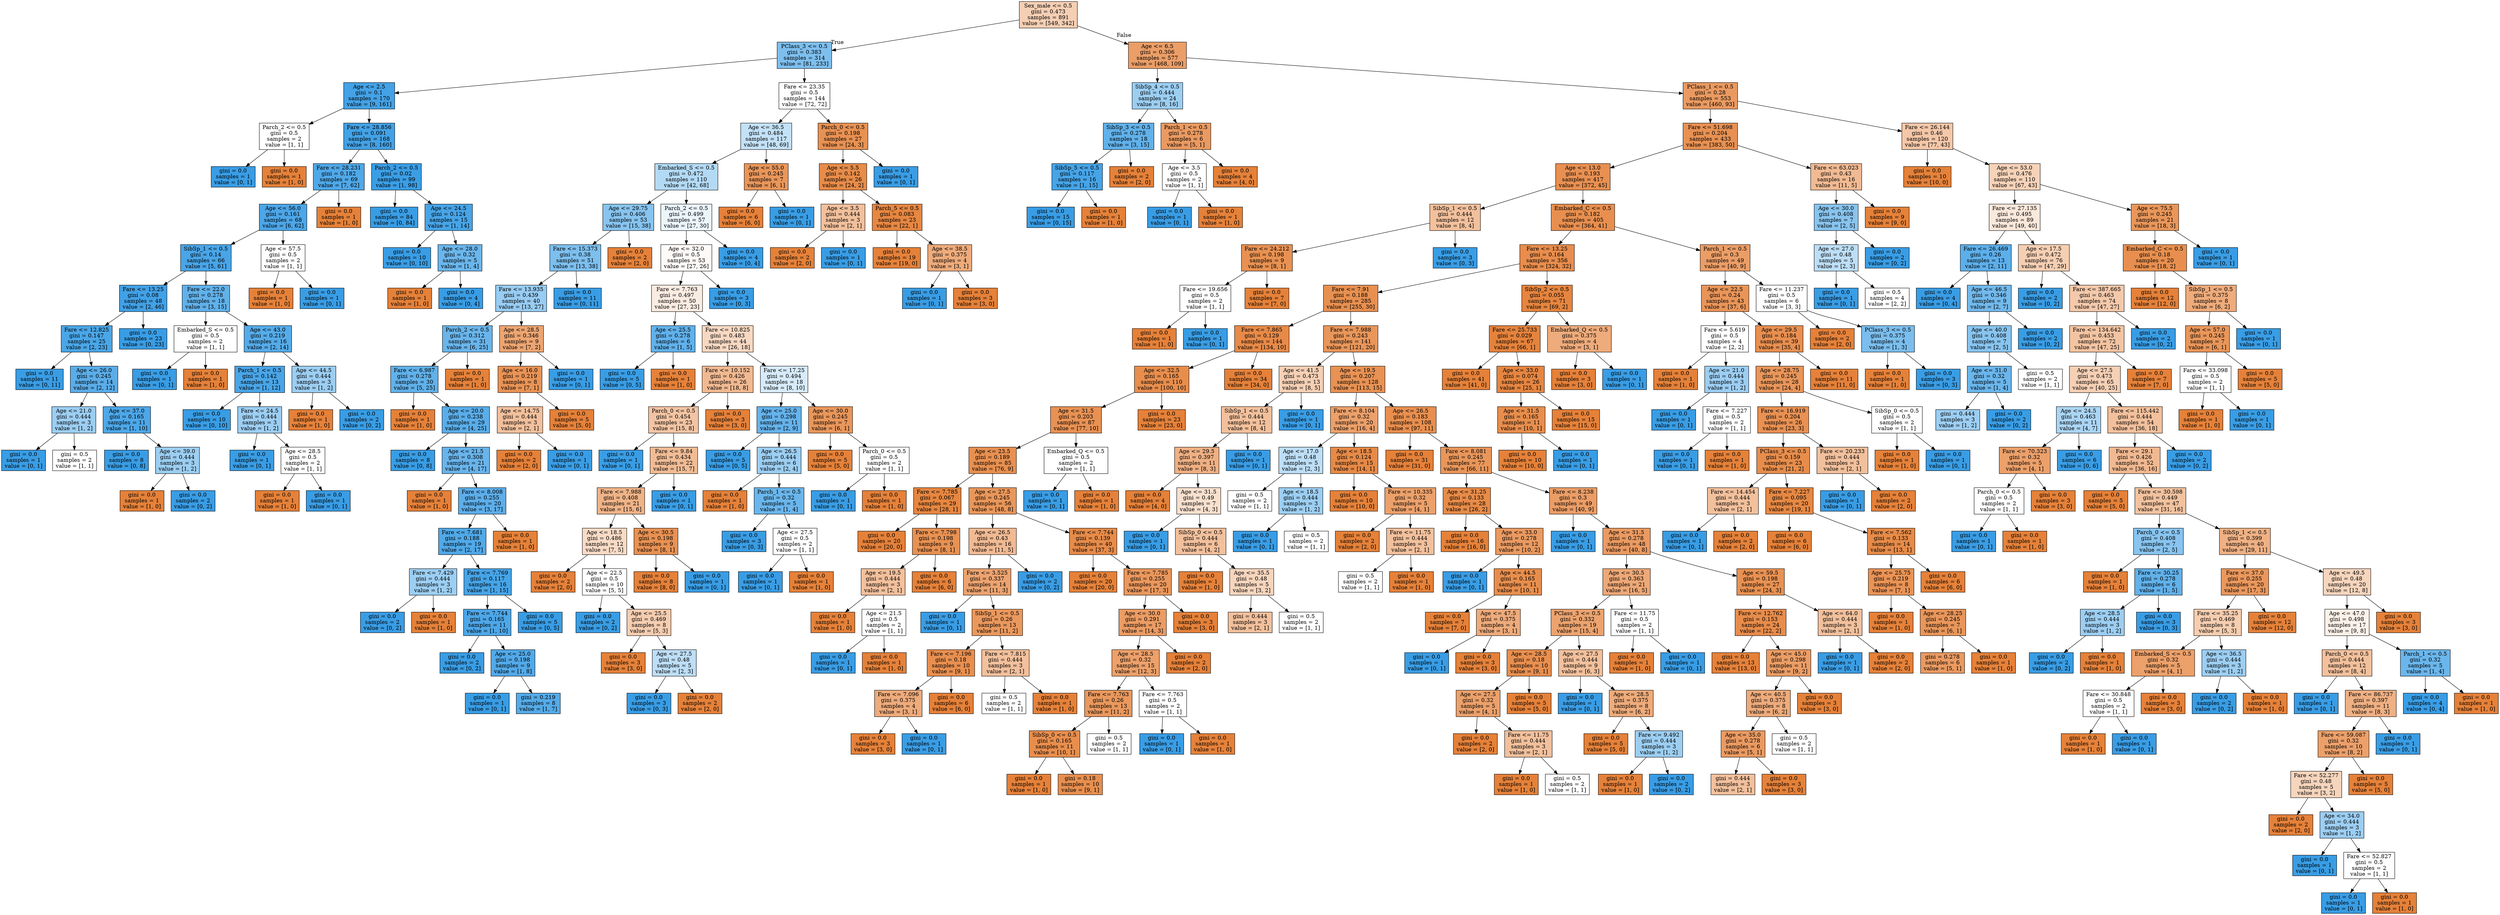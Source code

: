 digraph Tree {
node [shape=box, style="filled", color="black"] ;
0 [label="Sex_male <= 0.5\ngini = 0.473\nsamples = 891\nvalue = [549, 342]", fillcolor="#f5cfb4"] ;
1 [label="PClass_3 <= 0.5\ngini = 0.383\nsamples = 314\nvalue = [81, 233]", fillcolor="#7ebfee"] ;
0 -> 1 [labeldistance=2.5, labelangle=45, headlabel="True"] ;
2 [label="Age <= 2.5\ngini = 0.1\nsamples = 170\nvalue = [9, 161]", fillcolor="#44a2e6"] ;
1 -> 2 ;
3 [label="Parch_2 <= 0.5\ngini = 0.5\nsamples = 2\nvalue = [1, 1]", fillcolor="#ffffff"] ;
2 -> 3 ;
4 [label="gini = 0.0\nsamples = 1\nvalue = [0, 1]", fillcolor="#399de5"] ;
3 -> 4 ;
5 [label="gini = 0.0\nsamples = 1\nvalue = [1, 0]", fillcolor="#e58139"] ;
3 -> 5 ;
6 [label="Fare <= 28.856\ngini = 0.091\nsamples = 168\nvalue = [8, 160]", fillcolor="#43a2e6"] ;
2 -> 6 ;
7 [label="Fare <= 28.231\ngini = 0.182\nsamples = 69\nvalue = [7, 62]", fillcolor="#4fa8e8"] ;
6 -> 7 ;
8 [label="Age <= 56.0\ngini = 0.161\nsamples = 68\nvalue = [6, 62]", fillcolor="#4ca6e8"] ;
7 -> 8 ;
9 [label="SibSp_1 <= 0.5\ngini = 0.14\nsamples = 66\nvalue = [5, 61]", fillcolor="#49a5e7"] ;
8 -> 9 ;
10 [label="Fare <= 13.25\ngini = 0.08\nsamples = 48\nvalue = [2, 46]", fillcolor="#42a1e6"] ;
9 -> 10 ;
11 [label="Fare <= 12.825\ngini = 0.147\nsamples = 25\nvalue = [2, 23]", fillcolor="#4aa6e7"] ;
10 -> 11 ;
12 [label="gini = 0.0\nsamples = 11\nvalue = [0, 11]", fillcolor="#399de5"] ;
11 -> 12 ;
13 [label="Age <= 26.0\ngini = 0.245\nsamples = 14\nvalue = [2, 12]", fillcolor="#5aade9"] ;
11 -> 13 ;
14 [label="Age <= 21.0\ngini = 0.444\nsamples = 3\nvalue = [1, 2]", fillcolor="#9ccef2"] ;
13 -> 14 ;
15 [label="gini = 0.0\nsamples = 1\nvalue = [0, 1]", fillcolor="#399de5"] ;
14 -> 15 ;
16 [label="gini = 0.5\nsamples = 2\nvalue = [1, 1]", fillcolor="#ffffff"] ;
14 -> 16 ;
17 [label="Age <= 37.0\ngini = 0.165\nsamples = 11\nvalue = [1, 10]", fillcolor="#4da7e8"] ;
13 -> 17 ;
18 [label="gini = 0.0\nsamples = 8\nvalue = [0, 8]", fillcolor="#399de5"] ;
17 -> 18 ;
19 [label="Age <= 39.0\ngini = 0.444\nsamples = 3\nvalue = [1, 2]", fillcolor="#9ccef2"] ;
17 -> 19 ;
20 [label="gini = 0.0\nsamples = 1\nvalue = [1, 0]", fillcolor="#e58139"] ;
19 -> 20 ;
21 [label="gini = 0.0\nsamples = 2\nvalue = [0, 2]", fillcolor="#399de5"] ;
19 -> 21 ;
22 [label="gini = 0.0\nsamples = 23\nvalue = [0, 23]", fillcolor="#399de5"] ;
10 -> 22 ;
23 [label="Fare <= 22.0\ngini = 0.278\nsamples = 18\nvalue = [3, 15]", fillcolor="#61b1ea"] ;
9 -> 23 ;
24 [label="Embarked_S <= 0.5\ngini = 0.5\nsamples = 2\nvalue = [1, 1]", fillcolor="#ffffff"] ;
23 -> 24 ;
25 [label="gini = 0.0\nsamples = 1\nvalue = [0, 1]", fillcolor="#399de5"] ;
24 -> 25 ;
26 [label="gini = 0.0\nsamples = 1\nvalue = [1, 0]", fillcolor="#e58139"] ;
24 -> 26 ;
27 [label="Age <= 43.0\ngini = 0.219\nsamples = 16\nvalue = [2, 14]", fillcolor="#55abe9"] ;
23 -> 27 ;
28 [label="Parch_1 <= 0.5\ngini = 0.142\nsamples = 13\nvalue = [1, 12]", fillcolor="#49a5e7"] ;
27 -> 28 ;
29 [label="gini = 0.0\nsamples = 10\nvalue = [0, 10]", fillcolor="#399de5"] ;
28 -> 29 ;
30 [label="Fare <= 24.5\ngini = 0.444\nsamples = 3\nvalue = [1, 2]", fillcolor="#9ccef2"] ;
28 -> 30 ;
31 [label="gini = 0.0\nsamples = 1\nvalue = [0, 1]", fillcolor="#399de5"] ;
30 -> 31 ;
32 [label="Age <= 28.5\ngini = 0.5\nsamples = 2\nvalue = [1, 1]", fillcolor="#ffffff"] ;
30 -> 32 ;
33 [label="gini = 0.0\nsamples = 1\nvalue = [1, 0]", fillcolor="#e58139"] ;
32 -> 33 ;
34 [label="gini = 0.0\nsamples = 1\nvalue = [0, 1]", fillcolor="#399de5"] ;
32 -> 34 ;
35 [label="Age <= 44.5\ngini = 0.444\nsamples = 3\nvalue = [1, 2]", fillcolor="#9ccef2"] ;
27 -> 35 ;
36 [label="gini = 0.0\nsamples = 1\nvalue = [1, 0]", fillcolor="#e58139"] ;
35 -> 36 ;
37 [label="gini = 0.0\nsamples = 2\nvalue = [0, 2]", fillcolor="#399de5"] ;
35 -> 37 ;
38 [label="Age <= 57.5\ngini = 0.5\nsamples = 2\nvalue = [1, 1]", fillcolor="#ffffff"] ;
8 -> 38 ;
39 [label="gini = 0.0\nsamples = 1\nvalue = [1, 0]", fillcolor="#e58139"] ;
38 -> 39 ;
40 [label="gini = 0.0\nsamples = 1\nvalue = [0, 1]", fillcolor="#399de5"] ;
38 -> 40 ;
41 [label="gini = 0.0\nsamples = 1\nvalue = [1, 0]", fillcolor="#e58139"] ;
7 -> 41 ;
42 [label="Parch_2 <= 0.5\ngini = 0.02\nsamples = 99\nvalue = [1, 98]", fillcolor="#3b9ee5"] ;
6 -> 42 ;
43 [label="gini = 0.0\nsamples = 84\nvalue = [0, 84]", fillcolor="#399de5"] ;
42 -> 43 ;
44 [label="Age <= 24.5\ngini = 0.124\nsamples = 15\nvalue = [1, 14]", fillcolor="#47a4e7"] ;
42 -> 44 ;
45 [label="gini = 0.0\nsamples = 10\nvalue = [0, 10]", fillcolor="#399de5"] ;
44 -> 45 ;
46 [label="Age <= 28.0\ngini = 0.32\nsamples = 5\nvalue = [1, 4]", fillcolor="#6ab6ec"] ;
44 -> 46 ;
47 [label="gini = 0.0\nsamples = 1\nvalue = [1, 0]", fillcolor="#e58139"] ;
46 -> 47 ;
48 [label="gini = 0.0\nsamples = 4\nvalue = [0, 4]", fillcolor="#399de5"] ;
46 -> 48 ;
49 [label="Fare <= 23.35\ngini = 0.5\nsamples = 144\nvalue = [72, 72]", fillcolor="#ffffff"] ;
1 -> 49 ;
50 [label="Age <= 36.5\ngini = 0.484\nsamples = 117\nvalue = [48, 69]", fillcolor="#c3e1f7"] ;
49 -> 50 ;
51 [label="Embarked_S <= 0.5\ngini = 0.472\nsamples = 110\nvalue = [42, 68]", fillcolor="#b3daf5"] ;
50 -> 51 ;
52 [label="Age <= 29.75\ngini = 0.406\nsamples = 53\nvalue = [15, 38]", fillcolor="#87c4ef"] ;
51 -> 52 ;
53 [label="Fare <= 15.373\ngini = 0.38\nsamples = 51\nvalue = [13, 38]", fillcolor="#7dbfee"] ;
52 -> 53 ;
54 [label="Fare <= 13.935\ngini = 0.439\nsamples = 40\nvalue = [13, 27]", fillcolor="#98ccf2"] ;
53 -> 54 ;
55 [label="Parch_2 <= 0.5\ngini = 0.312\nsamples = 31\nvalue = [6, 25]", fillcolor="#69b5eb"] ;
54 -> 55 ;
56 [label="Fare <= 6.987\ngini = 0.278\nsamples = 30\nvalue = [5, 25]", fillcolor="#61b1ea"] ;
55 -> 56 ;
57 [label="gini = 0.0\nsamples = 1\nvalue = [1, 0]", fillcolor="#e58139"] ;
56 -> 57 ;
58 [label="Age <= 20.0\ngini = 0.238\nsamples = 29\nvalue = [4, 25]", fillcolor="#59ade9"] ;
56 -> 58 ;
59 [label="gini = 0.0\nsamples = 8\nvalue = [0, 8]", fillcolor="#399de5"] ;
58 -> 59 ;
60 [label="Age <= 21.5\ngini = 0.308\nsamples = 21\nvalue = [4, 17]", fillcolor="#68b4eb"] ;
58 -> 60 ;
61 [label="gini = 0.0\nsamples = 1\nvalue = [1, 0]", fillcolor="#e58139"] ;
60 -> 61 ;
62 [label="Fare <= 8.008\ngini = 0.255\nsamples = 20\nvalue = [3, 17]", fillcolor="#5caeea"] ;
60 -> 62 ;
63 [label="Fare <= 7.681\ngini = 0.188\nsamples = 19\nvalue = [2, 17]", fillcolor="#50a9e8"] ;
62 -> 63 ;
64 [label="Fare <= 7.429\ngini = 0.444\nsamples = 3\nvalue = [1, 2]", fillcolor="#9ccef2"] ;
63 -> 64 ;
65 [label="gini = 0.0\nsamples = 2\nvalue = [0, 2]", fillcolor="#399de5"] ;
64 -> 65 ;
66 [label="gini = 0.0\nsamples = 1\nvalue = [1, 0]", fillcolor="#e58139"] ;
64 -> 66 ;
67 [label="Fare <= 7.769\ngini = 0.117\nsamples = 16\nvalue = [1, 15]", fillcolor="#46a4e7"] ;
63 -> 67 ;
68 [label="Fare <= 7.744\ngini = 0.165\nsamples = 11\nvalue = [1, 10]", fillcolor="#4da7e8"] ;
67 -> 68 ;
69 [label="gini = 0.0\nsamples = 2\nvalue = [0, 2]", fillcolor="#399de5"] ;
68 -> 69 ;
70 [label="Age <= 25.0\ngini = 0.198\nsamples = 9\nvalue = [1, 8]", fillcolor="#52a9e8"] ;
68 -> 70 ;
71 [label="gini = 0.0\nsamples = 1\nvalue = [0, 1]", fillcolor="#399de5"] ;
70 -> 71 ;
72 [label="gini = 0.219\nsamples = 8\nvalue = [1, 7]", fillcolor="#55abe9"] ;
70 -> 72 ;
73 [label="gini = 0.0\nsamples = 5\nvalue = [0, 5]", fillcolor="#399de5"] ;
67 -> 73 ;
74 [label="gini = 0.0\nsamples = 1\nvalue = [1, 0]", fillcolor="#e58139"] ;
62 -> 74 ;
75 [label="gini = 0.0\nsamples = 1\nvalue = [1, 0]", fillcolor="#e58139"] ;
55 -> 75 ;
76 [label="Age <= 28.5\ngini = 0.346\nsamples = 9\nvalue = [7, 2]", fillcolor="#eca572"] ;
54 -> 76 ;
77 [label="Age <= 16.0\ngini = 0.219\nsamples = 8\nvalue = [7, 1]", fillcolor="#e99355"] ;
76 -> 77 ;
78 [label="Age <= 14.75\ngini = 0.444\nsamples = 3\nvalue = [2, 1]", fillcolor="#f2c09c"] ;
77 -> 78 ;
79 [label="gini = 0.0\nsamples = 2\nvalue = [2, 0]", fillcolor="#e58139"] ;
78 -> 79 ;
80 [label="gini = 0.0\nsamples = 1\nvalue = [0, 1]", fillcolor="#399de5"] ;
78 -> 80 ;
81 [label="gini = 0.0\nsamples = 5\nvalue = [5, 0]", fillcolor="#e58139"] ;
77 -> 81 ;
82 [label="gini = 0.0\nsamples = 1\nvalue = [0, 1]", fillcolor="#399de5"] ;
76 -> 82 ;
83 [label="gini = 0.0\nsamples = 11\nvalue = [0, 11]", fillcolor="#399de5"] ;
53 -> 83 ;
84 [label="gini = 0.0\nsamples = 2\nvalue = [2, 0]", fillcolor="#e58139"] ;
52 -> 84 ;
85 [label="Parch_2 <= 0.5\ngini = 0.499\nsamples = 57\nvalue = [27, 30]", fillcolor="#ebf5fc"] ;
51 -> 85 ;
86 [label="Age <= 32.0\ngini = 0.5\nsamples = 53\nvalue = [27, 26]", fillcolor="#fefaf8"] ;
85 -> 86 ;
87 [label="Fare <= 7.763\ngini = 0.497\nsamples = 50\nvalue = [27, 23]", fillcolor="#fbece2"] ;
86 -> 87 ;
88 [label="Age <= 25.5\ngini = 0.278\nsamples = 6\nvalue = [1, 5]", fillcolor="#61b1ea"] ;
87 -> 88 ;
89 [label="gini = 0.0\nsamples = 5\nvalue = [0, 5]", fillcolor="#399de5"] ;
88 -> 89 ;
90 [label="gini = 0.0\nsamples = 1\nvalue = [1, 0]", fillcolor="#e58139"] ;
88 -> 90 ;
91 [label="Fare <= 10.825\ngini = 0.483\nsamples = 44\nvalue = [26, 18]", fillcolor="#f7d8c2"] ;
87 -> 91 ;
92 [label="Fare <= 10.152\ngini = 0.426\nsamples = 26\nvalue = [18, 8]", fillcolor="#f1b991"] ;
91 -> 92 ;
93 [label="Parch_0 <= 0.5\ngini = 0.454\nsamples = 23\nvalue = [15, 8]", fillcolor="#f3c4a3"] ;
92 -> 93 ;
94 [label="gini = 0.0\nsamples = 1\nvalue = [0, 1]", fillcolor="#399de5"] ;
93 -> 94 ;
95 [label="Fare <= 9.84\ngini = 0.434\nsamples = 22\nvalue = [15, 7]", fillcolor="#f1bc95"] ;
93 -> 95 ;
96 [label="Fare <= 7.988\ngini = 0.408\nsamples = 21\nvalue = [15, 6]", fillcolor="#efb388"] ;
95 -> 96 ;
97 [label="Age <= 18.5\ngini = 0.486\nsamples = 12\nvalue = [7, 5]", fillcolor="#f8dbc6"] ;
96 -> 97 ;
98 [label="gini = 0.0\nsamples = 2\nvalue = [2, 0]", fillcolor="#e58139"] ;
97 -> 98 ;
99 [label="Age <= 22.5\ngini = 0.5\nsamples = 10\nvalue = [5, 5]", fillcolor="#ffffff"] ;
97 -> 99 ;
100 [label="gini = 0.0\nsamples = 2\nvalue = [0, 2]", fillcolor="#399de5"] ;
99 -> 100 ;
101 [label="Age <= 25.5\ngini = 0.469\nsamples = 8\nvalue = [5, 3]", fillcolor="#f5cdb0"] ;
99 -> 101 ;
102 [label="gini = 0.0\nsamples = 3\nvalue = [3, 0]", fillcolor="#e58139"] ;
101 -> 102 ;
103 [label="Age <= 27.5\ngini = 0.48\nsamples = 5\nvalue = [2, 3]", fillcolor="#bddef6"] ;
101 -> 103 ;
104 [label="gini = 0.0\nsamples = 3\nvalue = [0, 3]", fillcolor="#399de5"] ;
103 -> 104 ;
105 [label="gini = 0.0\nsamples = 2\nvalue = [2, 0]", fillcolor="#e58139"] ;
103 -> 105 ;
106 [label="Age <= 30.5\ngini = 0.198\nsamples = 9\nvalue = [8, 1]", fillcolor="#e89152"] ;
96 -> 106 ;
107 [label="gini = 0.0\nsamples = 8\nvalue = [8, 0]", fillcolor="#e58139"] ;
106 -> 107 ;
108 [label="gini = 0.0\nsamples = 1\nvalue = [0, 1]", fillcolor="#399de5"] ;
106 -> 108 ;
109 [label="gini = 0.0\nsamples = 1\nvalue = [0, 1]", fillcolor="#399de5"] ;
95 -> 109 ;
110 [label="gini = 0.0\nsamples = 3\nvalue = [3, 0]", fillcolor="#e58139"] ;
92 -> 110 ;
111 [label="Fare <= 17.25\ngini = 0.494\nsamples = 18\nvalue = [8, 10]", fillcolor="#d7ebfa"] ;
91 -> 111 ;
112 [label="Age <= 25.0\ngini = 0.298\nsamples = 11\nvalue = [2, 9]", fillcolor="#65b3eb"] ;
111 -> 112 ;
113 [label="gini = 0.0\nsamples = 5\nvalue = [0, 5]", fillcolor="#399de5"] ;
112 -> 113 ;
114 [label="Age <= 26.5\ngini = 0.444\nsamples = 6\nvalue = [2, 4]", fillcolor="#9ccef2"] ;
112 -> 114 ;
115 [label="gini = 0.0\nsamples = 1\nvalue = [1, 0]", fillcolor="#e58139"] ;
114 -> 115 ;
116 [label="Parch_1 <= 0.5\ngini = 0.32\nsamples = 5\nvalue = [1, 4]", fillcolor="#6ab6ec"] ;
114 -> 116 ;
117 [label="gini = 0.0\nsamples = 3\nvalue = [0, 3]", fillcolor="#399de5"] ;
116 -> 117 ;
118 [label="Age <= 27.5\ngini = 0.5\nsamples = 2\nvalue = [1, 1]", fillcolor="#ffffff"] ;
116 -> 118 ;
119 [label="gini = 0.0\nsamples = 1\nvalue = [0, 1]", fillcolor="#399de5"] ;
118 -> 119 ;
120 [label="gini = 0.0\nsamples = 1\nvalue = [1, 0]", fillcolor="#e58139"] ;
118 -> 120 ;
121 [label="Age <= 30.0\ngini = 0.245\nsamples = 7\nvalue = [6, 1]", fillcolor="#e9965a"] ;
111 -> 121 ;
122 [label="gini = 0.0\nsamples = 5\nvalue = [5, 0]", fillcolor="#e58139"] ;
121 -> 122 ;
123 [label="Parch_0 <= 0.5\ngini = 0.5\nsamples = 2\nvalue = [1, 1]", fillcolor="#ffffff"] ;
121 -> 123 ;
124 [label="gini = 0.0\nsamples = 1\nvalue = [0, 1]", fillcolor="#399de5"] ;
123 -> 124 ;
125 [label="gini = 0.0\nsamples = 1\nvalue = [1, 0]", fillcolor="#e58139"] ;
123 -> 125 ;
126 [label="gini = 0.0\nsamples = 3\nvalue = [0, 3]", fillcolor="#399de5"] ;
86 -> 126 ;
127 [label="gini = 0.0\nsamples = 4\nvalue = [0, 4]", fillcolor="#399de5"] ;
85 -> 127 ;
128 [label="Age <= 55.0\ngini = 0.245\nsamples = 7\nvalue = [6, 1]", fillcolor="#e9965a"] ;
50 -> 128 ;
129 [label="gini = 0.0\nsamples = 6\nvalue = [6, 0]", fillcolor="#e58139"] ;
128 -> 129 ;
130 [label="gini = 0.0\nsamples = 1\nvalue = [0, 1]", fillcolor="#399de5"] ;
128 -> 130 ;
131 [label="Parch_0 <= 0.5\ngini = 0.198\nsamples = 27\nvalue = [24, 3]", fillcolor="#e89152"] ;
49 -> 131 ;
132 [label="Age <= 5.5\ngini = 0.142\nsamples = 26\nvalue = [24, 2]", fillcolor="#e78c49"] ;
131 -> 132 ;
133 [label="Age <= 3.5\ngini = 0.444\nsamples = 3\nvalue = [2, 1]", fillcolor="#f2c09c"] ;
132 -> 133 ;
134 [label="gini = 0.0\nsamples = 2\nvalue = [2, 0]", fillcolor="#e58139"] ;
133 -> 134 ;
135 [label="gini = 0.0\nsamples = 1\nvalue = [0, 1]", fillcolor="#399de5"] ;
133 -> 135 ;
136 [label="Parch_5 <= 0.5\ngini = 0.083\nsamples = 23\nvalue = [22, 1]", fillcolor="#e68742"] ;
132 -> 136 ;
137 [label="gini = 0.0\nsamples = 19\nvalue = [19, 0]", fillcolor="#e58139"] ;
136 -> 137 ;
138 [label="Age <= 38.5\ngini = 0.375\nsamples = 4\nvalue = [3, 1]", fillcolor="#eeab7b"] ;
136 -> 138 ;
139 [label="gini = 0.0\nsamples = 1\nvalue = [0, 1]", fillcolor="#399de5"] ;
138 -> 139 ;
140 [label="gini = 0.0\nsamples = 3\nvalue = [3, 0]", fillcolor="#e58139"] ;
138 -> 140 ;
141 [label="gini = 0.0\nsamples = 1\nvalue = [0, 1]", fillcolor="#399de5"] ;
131 -> 141 ;
142 [label="Age <= 6.5\ngini = 0.306\nsamples = 577\nvalue = [468, 109]", fillcolor="#eb9e67"] ;
0 -> 142 [labeldistance=2.5, labelangle=-45, headlabel="False"] ;
143 [label="SibSp_4 <= 0.5\ngini = 0.444\nsamples = 24\nvalue = [8, 16]", fillcolor="#9ccef2"] ;
142 -> 143 ;
144 [label="SibSp_3 <= 0.5\ngini = 0.278\nsamples = 18\nvalue = [3, 15]", fillcolor="#61b1ea"] ;
143 -> 144 ;
145 [label="SibSp_5 <= 0.5\ngini = 0.117\nsamples = 16\nvalue = [1, 15]", fillcolor="#46a4e7"] ;
144 -> 145 ;
146 [label="gini = 0.0\nsamples = 15\nvalue = [0, 15]", fillcolor="#399de5"] ;
145 -> 146 ;
147 [label="gini = 0.0\nsamples = 1\nvalue = [1, 0]", fillcolor="#e58139"] ;
145 -> 147 ;
148 [label="gini = 0.0\nsamples = 2\nvalue = [2, 0]", fillcolor="#e58139"] ;
144 -> 148 ;
149 [label="Parch_1 <= 0.5\ngini = 0.278\nsamples = 6\nvalue = [5, 1]", fillcolor="#ea9a61"] ;
143 -> 149 ;
150 [label="Age <= 3.5\ngini = 0.5\nsamples = 2\nvalue = [1, 1]", fillcolor="#ffffff"] ;
149 -> 150 ;
151 [label="gini = 0.0\nsamples = 1\nvalue = [0, 1]", fillcolor="#399de5"] ;
150 -> 151 ;
152 [label="gini = 0.0\nsamples = 1\nvalue = [1, 0]", fillcolor="#e58139"] ;
150 -> 152 ;
153 [label="gini = 0.0\nsamples = 4\nvalue = [4, 0]", fillcolor="#e58139"] ;
149 -> 153 ;
154 [label="PClass_1 <= 0.5\ngini = 0.28\nsamples = 553\nvalue = [460, 93]", fillcolor="#ea9a61"] ;
142 -> 154 ;
155 [label="Fare <= 51.698\ngini = 0.204\nsamples = 433\nvalue = [383, 50]", fillcolor="#e89153"] ;
154 -> 155 ;
156 [label="Age <= 13.0\ngini = 0.193\nsamples = 417\nvalue = [372, 45]", fillcolor="#e89051"] ;
155 -> 156 ;
157 [label="SibSp_1 <= 0.5\ngini = 0.444\nsamples = 12\nvalue = [8, 4]", fillcolor="#f2c09c"] ;
156 -> 157 ;
158 [label="Fare <= 24.212\ngini = 0.198\nsamples = 9\nvalue = [8, 1]", fillcolor="#e89152"] ;
157 -> 158 ;
159 [label="Fare <= 19.656\ngini = 0.5\nsamples = 2\nvalue = [1, 1]", fillcolor="#ffffff"] ;
158 -> 159 ;
160 [label="gini = 0.0\nsamples = 1\nvalue = [1, 0]", fillcolor="#e58139"] ;
159 -> 160 ;
161 [label="gini = 0.0\nsamples = 1\nvalue = [0, 1]", fillcolor="#399de5"] ;
159 -> 161 ;
162 [label="gini = 0.0\nsamples = 7\nvalue = [7, 0]", fillcolor="#e58139"] ;
158 -> 162 ;
163 [label="gini = 0.0\nsamples = 3\nvalue = [0, 3]", fillcolor="#399de5"] ;
157 -> 163 ;
164 [label="Embarked_C <= 0.5\ngini = 0.182\nsamples = 405\nvalue = [364, 41]", fillcolor="#e88f4f"] ;
156 -> 164 ;
165 [label="Fare <= 13.25\ngini = 0.164\nsamples = 356\nvalue = [324, 32]", fillcolor="#e88d4d"] ;
164 -> 165 ;
166 [label="Fare <= 7.91\ngini = 0.188\nsamples = 285\nvalue = [255, 30]", fillcolor="#e89050"] ;
165 -> 166 ;
167 [label="Fare <= 7.865\ngini = 0.129\nsamples = 144\nvalue = [134, 10]", fillcolor="#e78a48"] ;
166 -> 167 ;
168 [label="Age <= 32.5\ngini = 0.165\nsamples = 110\nvalue = [100, 10]", fillcolor="#e88e4d"] ;
167 -> 168 ;
169 [label="Age <= 31.5\ngini = 0.203\nsamples = 87\nvalue = [77, 10]", fillcolor="#e89153"] ;
168 -> 169 ;
170 [label="Age <= 23.5\ngini = 0.189\nsamples = 85\nvalue = [76, 9]", fillcolor="#e89050"] ;
169 -> 170 ;
171 [label="Fare <= 7.785\ngini = 0.067\nsamples = 29\nvalue = [28, 1]", fillcolor="#e68640"] ;
170 -> 171 ;
172 [label="gini = 0.0\nsamples = 20\nvalue = [20, 0]", fillcolor="#e58139"] ;
171 -> 172 ;
173 [label="Fare <= 7.798\ngini = 0.198\nsamples = 9\nvalue = [8, 1]", fillcolor="#e89152"] ;
171 -> 173 ;
174 [label="Age <= 19.5\ngini = 0.444\nsamples = 3\nvalue = [2, 1]", fillcolor="#f2c09c"] ;
173 -> 174 ;
175 [label="gini = 0.0\nsamples = 1\nvalue = [1, 0]", fillcolor="#e58139"] ;
174 -> 175 ;
176 [label="Age <= 21.5\ngini = 0.5\nsamples = 2\nvalue = [1, 1]", fillcolor="#ffffff"] ;
174 -> 176 ;
177 [label="gini = 0.0\nsamples = 1\nvalue = [0, 1]", fillcolor="#399de5"] ;
176 -> 177 ;
178 [label="gini = 0.0\nsamples = 1\nvalue = [1, 0]", fillcolor="#e58139"] ;
176 -> 178 ;
179 [label="gini = 0.0\nsamples = 6\nvalue = [6, 0]", fillcolor="#e58139"] ;
173 -> 179 ;
180 [label="Age <= 27.5\ngini = 0.245\nsamples = 56\nvalue = [48, 8]", fillcolor="#e9965a"] ;
170 -> 180 ;
181 [label="Age <= 26.5\ngini = 0.43\nsamples = 16\nvalue = [11, 5]", fillcolor="#f1ba93"] ;
180 -> 181 ;
182 [label="Fare <= 3.525\ngini = 0.337\nsamples = 14\nvalue = [11, 3]", fillcolor="#eca36f"] ;
181 -> 182 ;
183 [label="gini = 0.0\nsamples = 1\nvalue = [0, 1]", fillcolor="#399de5"] ;
182 -> 183 ;
184 [label="SibSp_1 <= 0.5\ngini = 0.26\nsamples = 13\nvalue = [11, 2]", fillcolor="#ea985d"] ;
182 -> 184 ;
185 [label="Fare <= 7.196\ngini = 0.18\nsamples = 10\nvalue = [9, 1]", fillcolor="#e88f4f"] ;
184 -> 185 ;
186 [label="Fare <= 7.096\ngini = 0.375\nsamples = 4\nvalue = [3, 1]", fillcolor="#eeab7b"] ;
185 -> 186 ;
187 [label="gini = 0.0\nsamples = 3\nvalue = [3, 0]", fillcolor="#e58139"] ;
186 -> 187 ;
188 [label="gini = 0.0\nsamples = 1\nvalue = [0, 1]", fillcolor="#399de5"] ;
186 -> 188 ;
189 [label="gini = 0.0\nsamples = 6\nvalue = [6, 0]", fillcolor="#e58139"] ;
185 -> 189 ;
190 [label="Fare <= 7.815\ngini = 0.444\nsamples = 3\nvalue = [2, 1]", fillcolor="#f2c09c"] ;
184 -> 190 ;
191 [label="gini = 0.5\nsamples = 2\nvalue = [1, 1]", fillcolor="#ffffff"] ;
190 -> 191 ;
192 [label="gini = 0.0\nsamples = 1\nvalue = [1, 0]", fillcolor="#e58139"] ;
190 -> 192 ;
193 [label="gini = 0.0\nsamples = 2\nvalue = [0, 2]", fillcolor="#399de5"] ;
181 -> 193 ;
194 [label="Fare <= 7.744\ngini = 0.139\nsamples = 40\nvalue = [37, 3]", fillcolor="#e78b49"] ;
180 -> 194 ;
195 [label="gini = 0.0\nsamples = 20\nvalue = [20, 0]", fillcolor="#e58139"] ;
194 -> 195 ;
196 [label="Fare <= 7.785\ngini = 0.255\nsamples = 20\nvalue = [17, 3]", fillcolor="#ea975c"] ;
194 -> 196 ;
197 [label="Age <= 30.0\ngini = 0.291\nsamples = 17\nvalue = [14, 3]", fillcolor="#eb9c63"] ;
196 -> 197 ;
198 [label="Age <= 28.5\ngini = 0.32\nsamples = 15\nvalue = [12, 3]", fillcolor="#eca06a"] ;
197 -> 198 ;
199 [label="Fare <= 7.763\ngini = 0.26\nsamples = 13\nvalue = [11, 2]", fillcolor="#ea985d"] ;
198 -> 199 ;
200 [label="SibSp_0 <= 0.5\ngini = 0.165\nsamples = 11\nvalue = [10, 1]", fillcolor="#e88e4d"] ;
199 -> 200 ;
201 [label="gini = 0.0\nsamples = 1\nvalue = [1, 0]", fillcolor="#e58139"] ;
200 -> 201 ;
202 [label="gini = 0.18\nsamples = 10\nvalue = [9, 1]", fillcolor="#e88f4f"] ;
200 -> 202 ;
203 [label="gini = 0.5\nsamples = 2\nvalue = [1, 1]", fillcolor="#ffffff"] ;
199 -> 203 ;
204 [label="Fare <= 7.763\ngini = 0.5\nsamples = 2\nvalue = [1, 1]", fillcolor="#ffffff"] ;
198 -> 204 ;
205 [label="gini = 0.0\nsamples = 1\nvalue = [0, 1]", fillcolor="#399de5"] ;
204 -> 205 ;
206 [label="gini = 0.0\nsamples = 1\nvalue = [1, 0]", fillcolor="#e58139"] ;
204 -> 206 ;
207 [label="gini = 0.0\nsamples = 2\nvalue = [2, 0]", fillcolor="#e58139"] ;
197 -> 207 ;
208 [label="gini = 0.0\nsamples = 3\nvalue = [3, 0]", fillcolor="#e58139"] ;
196 -> 208 ;
209 [label="Embarked_Q <= 0.5\ngini = 0.5\nsamples = 2\nvalue = [1, 1]", fillcolor="#ffffff"] ;
169 -> 209 ;
210 [label="gini = 0.0\nsamples = 1\nvalue = [0, 1]", fillcolor="#399de5"] ;
209 -> 210 ;
211 [label="gini = 0.0\nsamples = 1\nvalue = [1, 0]", fillcolor="#e58139"] ;
209 -> 211 ;
212 [label="gini = 0.0\nsamples = 23\nvalue = [23, 0]", fillcolor="#e58139"] ;
168 -> 212 ;
213 [label="gini = 0.0\nsamples = 34\nvalue = [34, 0]", fillcolor="#e58139"] ;
167 -> 213 ;
214 [label="Fare <= 7.988\ngini = 0.243\nsamples = 141\nvalue = [121, 20]", fillcolor="#e9965a"] ;
166 -> 214 ;
215 [label="Age <= 41.5\ngini = 0.473\nsamples = 13\nvalue = [8, 5]", fillcolor="#f5d0b5"] ;
214 -> 215 ;
216 [label="SibSp_1 <= 0.5\ngini = 0.444\nsamples = 12\nvalue = [8, 4]", fillcolor="#f2c09c"] ;
215 -> 216 ;
217 [label="Age <= 29.5\ngini = 0.397\nsamples = 11\nvalue = [8, 3]", fillcolor="#efb083"] ;
216 -> 217 ;
218 [label="gini = 0.0\nsamples = 4\nvalue = [4, 0]", fillcolor="#e58139"] ;
217 -> 218 ;
219 [label="Age <= 31.5\ngini = 0.49\nsamples = 7\nvalue = [4, 3]", fillcolor="#f8e0ce"] ;
217 -> 219 ;
220 [label="gini = 0.0\nsamples = 1\nvalue = [0, 1]", fillcolor="#399de5"] ;
219 -> 220 ;
221 [label="SibSp_0 <= 0.5\ngini = 0.444\nsamples = 6\nvalue = [4, 2]", fillcolor="#f2c09c"] ;
219 -> 221 ;
222 [label="gini = 0.0\nsamples = 1\nvalue = [1, 0]", fillcolor="#e58139"] ;
221 -> 222 ;
223 [label="Age <= 35.5\ngini = 0.48\nsamples = 5\nvalue = [3, 2]", fillcolor="#f6d5bd"] ;
221 -> 223 ;
224 [label="gini = 0.444\nsamples = 3\nvalue = [2, 1]", fillcolor="#f2c09c"] ;
223 -> 224 ;
225 [label="gini = 0.5\nsamples = 2\nvalue = [1, 1]", fillcolor="#ffffff"] ;
223 -> 225 ;
226 [label="gini = 0.0\nsamples = 1\nvalue = [0, 1]", fillcolor="#399de5"] ;
216 -> 226 ;
227 [label="gini = 0.0\nsamples = 1\nvalue = [0, 1]", fillcolor="#399de5"] ;
215 -> 227 ;
228 [label="Age <= 19.5\ngini = 0.207\nsamples = 128\nvalue = [113, 15]", fillcolor="#e89253"] ;
214 -> 228 ;
229 [label="Fare <= 8.104\ngini = 0.32\nsamples = 20\nvalue = [16, 4]", fillcolor="#eca06a"] ;
228 -> 229 ;
230 [label="Age <= 17.0\ngini = 0.48\nsamples = 5\nvalue = [2, 3]", fillcolor="#bddef6"] ;
229 -> 230 ;
231 [label="gini = 0.5\nsamples = 2\nvalue = [1, 1]", fillcolor="#ffffff"] ;
230 -> 231 ;
232 [label="Age <= 18.5\ngini = 0.444\nsamples = 3\nvalue = [1, 2]", fillcolor="#9ccef2"] ;
230 -> 232 ;
233 [label="gini = 0.0\nsamples = 1\nvalue = [0, 1]", fillcolor="#399de5"] ;
232 -> 233 ;
234 [label="gini = 0.5\nsamples = 2\nvalue = [1, 1]", fillcolor="#ffffff"] ;
232 -> 234 ;
235 [label="Age <= 18.5\ngini = 0.124\nsamples = 15\nvalue = [14, 1]", fillcolor="#e78a47"] ;
229 -> 235 ;
236 [label="gini = 0.0\nsamples = 10\nvalue = [10, 0]", fillcolor="#e58139"] ;
235 -> 236 ;
237 [label="Fare <= 10.335\ngini = 0.32\nsamples = 5\nvalue = [4, 1]", fillcolor="#eca06a"] ;
235 -> 237 ;
238 [label="gini = 0.0\nsamples = 2\nvalue = [2, 0]", fillcolor="#e58139"] ;
237 -> 238 ;
239 [label="Fare <= 11.75\ngini = 0.444\nsamples = 3\nvalue = [2, 1]", fillcolor="#f2c09c"] ;
237 -> 239 ;
240 [label="gini = 0.5\nsamples = 2\nvalue = [1, 1]", fillcolor="#ffffff"] ;
239 -> 240 ;
241 [label="gini = 0.0\nsamples = 1\nvalue = [1, 0]", fillcolor="#e58139"] ;
239 -> 241 ;
242 [label="Age <= 26.5\ngini = 0.183\nsamples = 108\nvalue = [97, 11]", fillcolor="#e88f4f"] ;
228 -> 242 ;
243 [label="gini = 0.0\nsamples = 31\nvalue = [31, 0]", fillcolor="#e58139"] ;
242 -> 243 ;
244 [label="Fare <= 8.081\ngini = 0.245\nsamples = 77\nvalue = [66, 11]", fillcolor="#e9965a"] ;
242 -> 244 ;
245 [label="Age <= 31.25\ngini = 0.133\nsamples = 28\nvalue = [26, 2]", fillcolor="#e78b48"] ;
244 -> 245 ;
246 [label="gini = 0.0\nsamples = 16\nvalue = [16, 0]", fillcolor="#e58139"] ;
245 -> 246 ;
247 [label="Age <= 33.0\ngini = 0.278\nsamples = 12\nvalue = [10, 2]", fillcolor="#ea9a61"] ;
245 -> 247 ;
248 [label="gini = 0.0\nsamples = 1\nvalue = [0, 1]", fillcolor="#399de5"] ;
247 -> 248 ;
249 [label="Age <= 44.5\ngini = 0.165\nsamples = 11\nvalue = [10, 1]", fillcolor="#e88e4d"] ;
247 -> 249 ;
250 [label="gini = 0.0\nsamples = 7\nvalue = [7, 0]", fillcolor="#e58139"] ;
249 -> 250 ;
251 [label="Age <= 47.5\ngini = 0.375\nsamples = 4\nvalue = [3, 1]", fillcolor="#eeab7b"] ;
249 -> 251 ;
252 [label="gini = 0.0\nsamples = 1\nvalue = [0, 1]", fillcolor="#399de5"] ;
251 -> 252 ;
253 [label="gini = 0.0\nsamples = 3\nvalue = [3, 0]", fillcolor="#e58139"] ;
251 -> 253 ;
254 [label="Fare <= 8.238\ngini = 0.3\nsamples = 49\nvalue = [40, 9]", fillcolor="#eb9d66"] ;
244 -> 254 ;
255 [label="gini = 0.0\nsamples = 1\nvalue = [0, 1]", fillcolor="#399de5"] ;
254 -> 255 ;
256 [label="Age <= 31.5\ngini = 0.278\nsamples = 48\nvalue = [40, 8]", fillcolor="#ea9a61"] ;
254 -> 256 ;
257 [label="Age <= 30.5\ngini = 0.363\nsamples = 21\nvalue = [16, 5]", fillcolor="#eda877"] ;
256 -> 257 ;
258 [label="PClass_3 <= 0.5\ngini = 0.332\nsamples = 19\nvalue = [15, 4]", fillcolor="#eca36e"] ;
257 -> 258 ;
259 [label="Age <= 28.5\ngini = 0.18\nsamples = 10\nvalue = [9, 1]", fillcolor="#e88f4f"] ;
258 -> 259 ;
260 [label="Age <= 27.5\ngini = 0.32\nsamples = 5\nvalue = [4, 1]", fillcolor="#eca06a"] ;
259 -> 260 ;
261 [label="gini = 0.0\nsamples = 2\nvalue = [2, 0]", fillcolor="#e58139"] ;
260 -> 261 ;
262 [label="Fare <= 11.75\ngini = 0.444\nsamples = 3\nvalue = [2, 1]", fillcolor="#f2c09c"] ;
260 -> 262 ;
263 [label="gini = 0.0\nsamples = 1\nvalue = [1, 0]", fillcolor="#e58139"] ;
262 -> 263 ;
264 [label="gini = 0.5\nsamples = 2\nvalue = [1, 1]", fillcolor="#ffffff"] ;
262 -> 264 ;
265 [label="gini = 0.0\nsamples = 5\nvalue = [5, 0]", fillcolor="#e58139"] ;
259 -> 265 ;
266 [label="Age <= 27.5\ngini = 0.444\nsamples = 9\nvalue = [6, 3]", fillcolor="#f2c09c"] ;
258 -> 266 ;
267 [label="gini = 0.0\nsamples = 1\nvalue = [0, 1]", fillcolor="#399de5"] ;
266 -> 267 ;
268 [label="Age <= 28.5\ngini = 0.375\nsamples = 8\nvalue = [6, 2]", fillcolor="#eeab7b"] ;
266 -> 268 ;
269 [label="gini = 0.0\nsamples = 5\nvalue = [5, 0]", fillcolor="#e58139"] ;
268 -> 269 ;
270 [label="Fare <= 9.492\ngini = 0.444\nsamples = 3\nvalue = [1, 2]", fillcolor="#9ccef2"] ;
268 -> 270 ;
271 [label="gini = 0.0\nsamples = 1\nvalue = [1, 0]", fillcolor="#e58139"] ;
270 -> 271 ;
272 [label="gini = 0.0\nsamples = 2\nvalue = [0, 2]", fillcolor="#399de5"] ;
270 -> 272 ;
273 [label="Fare <= 11.75\ngini = 0.5\nsamples = 2\nvalue = [1, 1]", fillcolor="#ffffff"] ;
257 -> 273 ;
274 [label="gini = 0.0\nsamples = 1\nvalue = [1, 0]", fillcolor="#e58139"] ;
273 -> 274 ;
275 [label="gini = 0.0\nsamples = 1\nvalue = [0, 1]", fillcolor="#399de5"] ;
273 -> 275 ;
276 [label="Age <= 59.5\ngini = 0.198\nsamples = 27\nvalue = [24, 3]", fillcolor="#e89152"] ;
256 -> 276 ;
277 [label="Fare <= 12.762\ngini = 0.153\nsamples = 24\nvalue = [22, 2]", fillcolor="#e78c4b"] ;
276 -> 277 ;
278 [label="gini = 0.0\nsamples = 13\nvalue = [13, 0]", fillcolor="#e58139"] ;
277 -> 278 ;
279 [label="Age <= 45.0\ngini = 0.298\nsamples = 11\nvalue = [9, 2]", fillcolor="#eb9d65"] ;
277 -> 279 ;
280 [label="Age <= 40.5\ngini = 0.375\nsamples = 8\nvalue = [6, 2]", fillcolor="#eeab7b"] ;
279 -> 280 ;
281 [label="Age <= 35.0\ngini = 0.278\nsamples = 6\nvalue = [5, 1]", fillcolor="#ea9a61"] ;
280 -> 281 ;
282 [label="gini = 0.444\nsamples = 3\nvalue = [2, 1]", fillcolor="#f2c09c"] ;
281 -> 282 ;
283 [label="gini = 0.0\nsamples = 3\nvalue = [3, 0]", fillcolor="#e58139"] ;
281 -> 283 ;
284 [label="gini = 0.5\nsamples = 2\nvalue = [1, 1]", fillcolor="#ffffff"] ;
280 -> 284 ;
285 [label="gini = 0.0\nsamples = 3\nvalue = [3, 0]", fillcolor="#e58139"] ;
279 -> 285 ;
286 [label="Age <= 64.0\ngini = 0.444\nsamples = 3\nvalue = [2, 1]", fillcolor="#f2c09c"] ;
276 -> 286 ;
287 [label="gini = 0.0\nsamples = 1\nvalue = [0, 1]", fillcolor="#399de5"] ;
286 -> 287 ;
288 [label="gini = 0.0\nsamples = 2\nvalue = [2, 0]", fillcolor="#e58139"] ;
286 -> 288 ;
289 [label="SibSp_2 <= 0.5\ngini = 0.055\nsamples = 71\nvalue = [69, 2]", fillcolor="#e6853f"] ;
165 -> 289 ;
290 [label="Fare <= 25.733\ngini = 0.029\nsamples = 67\nvalue = [66, 1]", fillcolor="#e5833c"] ;
289 -> 290 ;
291 [label="gini = 0.0\nsamples = 41\nvalue = [41, 0]", fillcolor="#e58139"] ;
290 -> 291 ;
292 [label="Age <= 33.0\ngini = 0.074\nsamples = 26\nvalue = [25, 1]", fillcolor="#e68641"] ;
290 -> 292 ;
293 [label="Age <= 31.5\ngini = 0.165\nsamples = 11\nvalue = [10, 1]", fillcolor="#e88e4d"] ;
292 -> 293 ;
294 [label="gini = 0.0\nsamples = 10\nvalue = [10, 0]", fillcolor="#e58139"] ;
293 -> 294 ;
295 [label="gini = 0.0\nsamples = 1\nvalue = [0, 1]", fillcolor="#399de5"] ;
293 -> 295 ;
296 [label="gini = 0.0\nsamples = 15\nvalue = [15, 0]", fillcolor="#e58139"] ;
292 -> 296 ;
297 [label="Embarked_Q <= 0.5\ngini = 0.375\nsamples = 4\nvalue = [3, 1]", fillcolor="#eeab7b"] ;
289 -> 297 ;
298 [label="gini = 0.0\nsamples = 3\nvalue = [3, 0]", fillcolor="#e58139"] ;
297 -> 298 ;
299 [label="gini = 0.0\nsamples = 1\nvalue = [0, 1]", fillcolor="#399de5"] ;
297 -> 299 ;
300 [label="Parch_1 <= 0.5\ngini = 0.3\nsamples = 49\nvalue = [40, 9]", fillcolor="#eb9d66"] ;
164 -> 300 ;
301 [label="Age <= 22.5\ngini = 0.24\nsamples = 43\nvalue = [37, 6]", fillcolor="#e99559"] ;
300 -> 301 ;
302 [label="Fare <= 5.619\ngini = 0.5\nsamples = 4\nvalue = [2, 2]", fillcolor="#ffffff"] ;
301 -> 302 ;
303 [label="gini = 0.0\nsamples = 1\nvalue = [1, 0]", fillcolor="#e58139"] ;
302 -> 303 ;
304 [label="Age <= 21.0\ngini = 0.444\nsamples = 3\nvalue = [1, 2]", fillcolor="#9ccef2"] ;
302 -> 304 ;
305 [label="gini = 0.0\nsamples = 1\nvalue = [0, 1]", fillcolor="#399de5"] ;
304 -> 305 ;
306 [label="Fare <= 7.227\ngini = 0.5\nsamples = 2\nvalue = [1, 1]", fillcolor="#ffffff"] ;
304 -> 306 ;
307 [label="gini = 0.0\nsamples = 1\nvalue = [0, 1]", fillcolor="#399de5"] ;
306 -> 307 ;
308 [label="gini = 0.0\nsamples = 1\nvalue = [1, 0]", fillcolor="#e58139"] ;
306 -> 308 ;
309 [label="Age <= 29.5\ngini = 0.184\nsamples = 39\nvalue = [35, 4]", fillcolor="#e88f50"] ;
301 -> 309 ;
310 [label="Age <= 28.75\ngini = 0.245\nsamples = 28\nvalue = [24, 4]", fillcolor="#e9965a"] ;
309 -> 310 ;
311 [label="Fare <= 16.919\ngini = 0.204\nsamples = 26\nvalue = [23, 3]", fillcolor="#e89153"] ;
310 -> 311 ;
312 [label="PClass_3 <= 0.5\ngini = 0.159\nsamples = 23\nvalue = [21, 2]", fillcolor="#e78d4c"] ;
311 -> 312 ;
313 [label="Fare <= 14.454\ngini = 0.444\nsamples = 3\nvalue = [2, 1]", fillcolor="#f2c09c"] ;
312 -> 313 ;
314 [label="gini = 0.0\nsamples = 1\nvalue = [0, 1]", fillcolor="#399de5"] ;
313 -> 314 ;
315 [label="gini = 0.0\nsamples = 2\nvalue = [2, 0]", fillcolor="#e58139"] ;
313 -> 315 ;
316 [label="Fare <= 7.227\ngini = 0.095\nsamples = 20\nvalue = [19, 1]", fillcolor="#e68843"] ;
312 -> 316 ;
317 [label="gini = 0.0\nsamples = 6\nvalue = [6, 0]", fillcolor="#e58139"] ;
316 -> 317 ;
318 [label="Fare <= 7.562\ngini = 0.133\nsamples = 14\nvalue = [13, 1]", fillcolor="#e78b48"] ;
316 -> 318 ;
319 [label="Age <= 25.75\ngini = 0.219\nsamples = 8\nvalue = [7, 1]", fillcolor="#e99355"] ;
318 -> 319 ;
320 [label="gini = 0.0\nsamples = 1\nvalue = [1, 0]", fillcolor="#e58139"] ;
319 -> 320 ;
321 [label="Age <= 28.25\ngini = 0.245\nsamples = 7\nvalue = [6, 1]", fillcolor="#e9965a"] ;
319 -> 321 ;
322 [label="gini = 0.278\nsamples = 6\nvalue = [5, 1]", fillcolor="#ea9a61"] ;
321 -> 322 ;
323 [label="gini = 0.0\nsamples = 1\nvalue = [1, 0]", fillcolor="#e58139"] ;
321 -> 323 ;
324 [label="gini = 0.0\nsamples = 6\nvalue = [6, 0]", fillcolor="#e58139"] ;
318 -> 324 ;
325 [label="Fare <= 20.233\ngini = 0.444\nsamples = 3\nvalue = [2, 1]", fillcolor="#f2c09c"] ;
311 -> 325 ;
326 [label="gini = 0.0\nsamples = 1\nvalue = [0, 1]", fillcolor="#399de5"] ;
325 -> 326 ;
327 [label="gini = 0.0\nsamples = 2\nvalue = [2, 0]", fillcolor="#e58139"] ;
325 -> 327 ;
328 [label="SibSp_0 <= 0.5\ngini = 0.5\nsamples = 2\nvalue = [1, 1]", fillcolor="#ffffff"] ;
310 -> 328 ;
329 [label="gini = 0.0\nsamples = 1\nvalue = [1, 0]", fillcolor="#e58139"] ;
328 -> 329 ;
330 [label="gini = 0.0\nsamples = 1\nvalue = [0, 1]", fillcolor="#399de5"] ;
328 -> 330 ;
331 [label="gini = 0.0\nsamples = 11\nvalue = [11, 0]", fillcolor="#e58139"] ;
309 -> 331 ;
332 [label="Fare <= 11.237\ngini = 0.5\nsamples = 6\nvalue = [3, 3]", fillcolor="#ffffff"] ;
300 -> 332 ;
333 [label="gini = 0.0\nsamples = 2\nvalue = [2, 0]", fillcolor="#e58139"] ;
332 -> 333 ;
334 [label="PClass_3 <= 0.5\ngini = 0.375\nsamples = 4\nvalue = [1, 3]", fillcolor="#7bbeee"] ;
332 -> 334 ;
335 [label="gini = 0.0\nsamples = 1\nvalue = [1, 0]", fillcolor="#e58139"] ;
334 -> 335 ;
336 [label="gini = 0.0\nsamples = 3\nvalue = [0, 3]", fillcolor="#399de5"] ;
334 -> 336 ;
337 [label="Fare <= 63.023\ngini = 0.43\nsamples = 16\nvalue = [11, 5]", fillcolor="#f1ba93"] ;
155 -> 337 ;
338 [label="Age <= 30.0\ngini = 0.408\nsamples = 7\nvalue = [2, 5]", fillcolor="#88c4ef"] ;
337 -> 338 ;
339 [label="Age <= 27.0\ngini = 0.48\nsamples = 5\nvalue = [2, 3]", fillcolor="#bddef6"] ;
338 -> 339 ;
340 [label="gini = 0.0\nsamples = 1\nvalue = [0, 1]", fillcolor="#399de5"] ;
339 -> 340 ;
341 [label="gini = 0.5\nsamples = 4\nvalue = [2, 2]", fillcolor="#ffffff"] ;
339 -> 341 ;
342 [label="gini = 0.0\nsamples = 2\nvalue = [0, 2]", fillcolor="#399de5"] ;
338 -> 342 ;
343 [label="gini = 0.0\nsamples = 9\nvalue = [9, 0]", fillcolor="#e58139"] ;
337 -> 343 ;
344 [label="Fare <= 26.144\ngini = 0.46\nsamples = 120\nvalue = [77, 43]", fillcolor="#f4c7a8"] ;
154 -> 344 ;
345 [label="gini = 0.0\nsamples = 10\nvalue = [10, 0]", fillcolor="#e58139"] ;
344 -> 345 ;
346 [label="Age <= 53.0\ngini = 0.476\nsamples = 110\nvalue = [67, 43]", fillcolor="#f6d2b8"] ;
344 -> 346 ;
347 [label="Fare <= 27.135\ngini = 0.495\nsamples = 89\nvalue = [49, 40]", fillcolor="#fae8db"] ;
346 -> 347 ;
348 [label="Fare <= 26.469\ngini = 0.26\nsamples = 13\nvalue = [2, 11]", fillcolor="#5dafea"] ;
347 -> 348 ;
349 [label="gini = 0.0\nsamples = 4\nvalue = [0, 4]", fillcolor="#399de5"] ;
348 -> 349 ;
350 [label="Age <= 46.5\ngini = 0.346\nsamples = 9\nvalue = [2, 7]", fillcolor="#72b9ec"] ;
348 -> 350 ;
351 [label="Age <= 40.0\ngini = 0.408\nsamples = 7\nvalue = [2, 5]", fillcolor="#88c4ef"] ;
350 -> 351 ;
352 [label="Age <= 31.0\ngini = 0.32\nsamples = 5\nvalue = [1, 4]", fillcolor="#6ab6ec"] ;
351 -> 352 ;
353 [label="gini = 0.444\nsamples = 3\nvalue = [1, 2]", fillcolor="#9ccef2"] ;
352 -> 353 ;
354 [label="gini = 0.0\nsamples = 2\nvalue = [0, 2]", fillcolor="#399de5"] ;
352 -> 354 ;
355 [label="gini = 0.5\nsamples = 2\nvalue = [1, 1]", fillcolor="#ffffff"] ;
351 -> 355 ;
356 [label="gini = 0.0\nsamples = 2\nvalue = [0, 2]", fillcolor="#399de5"] ;
350 -> 356 ;
357 [label="Age <= 17.5\ngini = 0.472\nsamples = 76\nvalue = [47, 29]", fillcolor="#f5cfb3"] ;
347 -> 357 ;
358 [label="gini = 0.0\nsamples = 2\nvalue = [0, 2]", fillcolor="#399de5"] ;
357 -> 358 ;
359 [label="Fare <= 387.665\ngini = 0.463\nsamples = 74\nvalue = [47, 27]", fillcolor="#f4c9ab"] ;
357 -> 359 ;
360 [label="Fare <= 134.642\ngini = 0.453\nsamples = 72\nvalue = [47, 25]", fillcolor="#f3c4a2"] ;
359 -> 360 ;
361 [label="Age <= 27.5\ngini = 0.473\nsamples = 65\nvalue = [40, 25]", fillcolor="#f5d0b5"] ;
360 -> 361 ;
362 [label="Age <= 24.5\ngini = 0.463\nsamples = 11\nvalue = [4, 7]", fillcolor="#aad5f4"] ;
361 -> 362 ;
363 [label="Fare <= 70.323\ngini = 0.32\nsamples = 5\nvalue = [4, 1]", fillcolor="#eca06a"] ;
362 -> 363 ;
364 [label="Parch_0 <= 0.5\ngini = 0.5\nsamples = 2\nvalue = [1, 1]", fillcolor="#ffffff"] ;
363 -> 364 ;
365 [label="gini = 0.0\nsamples = 1\nvalue = [0, 1]", fillcolor="#399de5"] ;
364 -> 365 ;
366 [label="gini = 0.0\nsamples = 1\nvalue = [1, 0]", fillcolor="#e58139"] ;
364 -> 366 ;
367 [label="gini = 0.0\nsamples = 3\nvalue = [3, 0]", fillcolor="#e58139"] ;
363 -> 367 ;
368 [label="gini = 0.0\nsamples = 6\nvalue = [0, 6]", fillcolor="#399de5"] ;
362 -> 368 ;
369 [label="Fare <= 115.442\ngini = 0.444\nsamples = 54\nvalue = [36, 18]", fillcolor="#f2c09c"] ;
361 -> 369 ;
370 [label="Fare <= 29.1\ngini = 0.426\nsamples = 52\nvalue = [36, 16]", fillcolor="#f1b991"] ;
369 -> 370 ;
371 [label="gini = 0.0\nsamples = 5\nvalue = [5, 0]", fillcolor="#e58139"] ;
370 -> 371 ;
372 [label="Fare <= 30.598\ngini = 0.449\nsamples = 47\nvalue = [31, 16]", fillcolor="#f2c29f"] ;
370 -> 372 ;
373 [label="Parch_0 <= 0.5\ngini = 0.408\nsamples = 7\nvalue = [2, 5]", fillcolor="#88c4ef"] ;
372 -> 373 ;
374 [label="gini = 0.0\nsamples = 1\nvalue = [1, 0]", fillcolor="#e58139"] ;
373 -> 374 ;
375 [label="Fare <= 30.25\ngini = 0.278\nsamples = 6\nvalue = [1, 5]", fillcolor="#61b1ea"] ;
373 -> 375 ;
376 [label="Age <= 28.5\ngini = 0.444\nsamples = 3\nvalue = [1, 2]", fillcolor="#9ccef2"] ;
375 -> 376 ;
377 [label="gini = 0.0\nsamples = 2\nvalue = [0, 2]", fillcolor="#399de5"] ;
376 -> 377 ;
378 [label="gini = 0.0\nsamples = 1\nvalue = [1, 0]", fillcolor="#e58139"] ;
376 -> 378 ;
379 [label="gini = 0.0\nsamples = 3\nvalue = [0, 3]", fillcolor="#399de5"] ;
375 -> 379 ;
380 [label="SibSp_1 <= 0.5\ngini = 0.399\nsamples = 40\nvalue = [29, 11]", fillcolor="#efb184"] ;
372 -> 380 ;
381 [label="Fare <= 37.0\ngini = 0.255\nsamples = 20\nvalue = [17, 3]", fillcolor="#ea975c"] ;
380 -> 381 ;
382 [label="Fare <= 35.25\ngini = 0.469\nsamples = 8\nvalue = [5, 3]", fillcolor="#f5cdb0"] ;
381 -> 382 ;
383 [label="Embarked_S <= 0.5\ngini = 0.32\nsamples = 5\nvalue = [4, 1]", fillcolor="#eca06a"] ;
382 -> 383 ;
384 [label="Fare <= 30.848\ngini = 0.5\nsamples = 2\nvalue = [1, 1]", fillcolor="#ffffff"] ;
383 -> 384 ;
385 [label="gini = 0.0\nsamples = 1\nvalue = [1, 0]", fillcolor="#e58139"] ;
384 -> 385 ;
386 [label="gini = 0.0\nsamples = 1\nvalue = [0, 1]", fillcolor="#399de5"] ;
384 -> 386 ;
387 [label="gini = 0.0\nsamples = 3\nvalue = [3, 0]", fillcolor="#e58139"] ;
383 -> 387 ;
388 [label="Age <= 36.5\ngini = 0.444\nsamples = 3\nvalue = [1, 2]", fillcolor="#9ccef2"] ;
382 -> 388 ;
389 [label="gini = 0.0\nsamples = 2\nvalue = [0, 2]", fillcolor="#399de5"] ;
388 -> 389 ;
390 [label="gini = 0.0\nsamples = 1\nvalue = [1, 0]", fillcolor="#e58139"] ;
388 -> 390 ;
391 [label="gini = 0.0\nsamples = 12\nvalue = [12, 0]", fillcolor="#e58139"] ;
381 -> 391 ;
392 [label="Age <= 49.5\ngini = 0.48\nsamples = 20\nvalue = [12, 8]", fillcolor="#f6d5bd"] ;
380 -> 392 ;
393 [label="Age <= 47.0\ngini = 0.498\nsamples = 17\nvalue = [9, 8]", fillcolor="#fcf1e9"] ;
392 -> 393 ;
394 [label="Parch_0 <= 0.5\ngini = 0.444\nsamples = 12\nvalue = [8, 4]", fillcolor="#f2c09c"] ;
393 -> 394 ;
395 [label="gini = 0.0\nsamples = 1\nvalue = [0, 1]", fillcolor="#399de5"] ;
394 -> 395 ;
396 [label="Fare <= 86.737\ngini = 0.397\nsamples = 11\nvalue = [8, 3]", fillcolor="#efb083"] ;
394 -> 396 ;
397 [label="Fare <= 59.087\ngini = 0.32\nsamples = 10\nvalue = [8, 2]", fillcolor="#eca06a"] ;
396 -> 397 ;
398 [label="Fare <= 52.277\ngini = 0.48\nsamples = 5\nvalue = [3, 2]", fillcolor="#f6d5bd"] ;
397 -> 398 ;
399 [label="gini = 0.0\nsamples = 2\nvalue = [2, 0]", fillcolor="#e58139"] ;
398 -> 399 ;
400 [label="Age <= 34.0\ngini = 0.444\nsamples = 3\nvalue = [1, 2]", fillcolor="#9ccef2"] ;
398 -> 400 ;
401 [label="gini = 0.0\nsamples = 1\nvalue = [0, 1]", fillcolor="#399de5"] ;
400 -> 401 ;
402 [label="Fare <= 52.827\ngini = 0.5\nsamples = 2\nvalue = [1, 1]", fillcolor="#ffffff"] ;
400 -> 402 ;
403 [label="gini = 0.0\nsamples = 1\nvalue = [0, 1]", fillcolor="#399de5"] ;
402 -> 403 ;
404 [label="gini = 0.0\nsamples = 1\nvalue = [1, 0]", fillcolor="#e58139"] ;
402 -> 404 ;
405 [label="gini = 0.0\nsamples = 5\nvalue = [5, 0]", fillcolor="#e58139"] ;
397 -> 405 ;
406 [label="gini = 0.0\nsamples = 1\nvalue = [0, 1]", fillcolor="#399de5"] ;
396 -> 406 ;
407 [label="Parch_1 <= 0.5\ngini = 0.32\nsamples = 5\nvalue = [1, 4]", fillcolor="#6ab6ec"] ;
393 -> 407 ;
408 [label="gini = 0.0\nsamples = 4\nvalue = [0, 4]", fillcolor="#399de5"] ;
407 -> 408 ;
409 [label="gini = 0.0\nsamples = 1\nvalue = [1, 0]", fillcolor="#e58139"] ;
407 -> 409 ;
410 [label="gini = 0.0\nsamples = 3\nvalue = [3, 0]", fillcolor="#e58139"] ;
392 -> 410 ;
411 [label="gini = 0.0\nsamples = 2\nvalue = [0, 2]", fillcolor="#399de5"] ;
369 -> 411 ;
412 [label="gini = 0.0\nsamples = 7\nvalue = [7, 0]", fillcolor="#e58139"] ;
360 -> 412 ;
413 [label="gini = 0.0\nsamples = 2\nvalue = [0, 2]", fillcolor="#399de5"] ;
359 -> 413 ;
414 [label="Age <= 75.5\ngini = 0.245\nsamples = 21\nvalue = [18, 3]", fillcolor="#e9965a"] ;
346 -> 414 ;
415 [label="Embarked_C <= 0.5\ngini = 0.18\nsamples = 20\nvalue = [18, 2]", fillcolor="#e88f4f"] ;
414 -> 415 ;
416 [label="gini = 0.0\nsamples = 12\nvalue = [12, 0]", fillcolor="#e58139"] ;
415 -> 416 ;
417 [label="SibSp_1 <= 0.5\ngini = 0.375\nsamples = 8\nvalue = [6, 2]", fillcolor="#eeab7b"] ;
415 -> 417 ;
418 [label="Age <= 57.0\ngini = 0.245\nsamples = 7\nvalue = [6, 1]", fillcolor="#e9965a"] ;
417 -> 418 ;
419 [label="Fare <= 33.098\ngini = 0.5\nsamples = 2\nvalue = [1, 1]", fillcolor="#ffffff"] ;
418 -> 419 ;
420 [label="gini = 0.0\nsamples = 1\nvalue = [1, 0]", fillcolor="#e58139"] ;
419 -> 420 ;
421 [label="gini = 0.0\nsamples = 1\nvalue = [0, 1]", fillcolor="#399de5"] ;
419 -> 421 ;
422 [label="gini = 0.0\nsamples = 5\nvalue = [5, 0]", fillcolor="#e58139"] ;
418 -> 422 ;
423 [label="gini = 0.0\nsamples = 1\nvalue = [0, 1]", fillcolor="#399de5"] ;
417 -> 423 ;
424 [label="gini = 0.0\nsamples = 1\nvalue = [0, 1]", fillcolor="#399de5"] ;
414 -> 424 ;
}